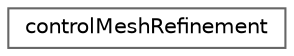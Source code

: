 digraph "Graphical Class Hierarchy"
{
 // LATEX_PDF_SIZE
  bgcolor="transparent";
  edge [fontname=Helvetica,fontsize=10,labelfontname=Helvetica,labelfontsize=10];
  node [fontname=Helvetica,fontsize=10,shape=box,height=0.2,width=0.4];
  rankdir="LR";
  Node0 [id="Node000000",label="controlMeshRefinement",height=0.2,width=0.4,color="grey40", fillcolor="white", style="filled",URL="$classFoam_1_1controlMeshRefinement.html",tooltip=" "];
}
